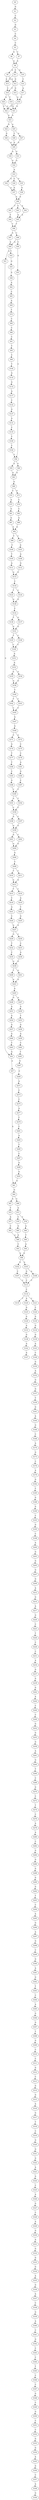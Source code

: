 strict digraph  {
	S0 -> S1 [ label = G ];
	S1 -> S2 [ label = C ];
	S2 -> S3 [ label = G ];
	S3 -> S4 [ label = C ];
	S4 -> S5 [ label = C ];
	S5 -> S6 [ label = A ];
	S5 -> S7 [ label = C ];
	S6 -> S8 [ label = A ];
	S7 -> S8 [ label = A ];
	S8 -> S9 [ label = A ];
	S8 -> S10 [ label = G ];
	S8 -> S11 [ label = C ];
	S9 -> S12 [ label = G ];
	S9 -> S13 [ label = A ];
	S10 -> S14 [ label = C ];
	S11 -> S12 [ label = G ];
	S11 -> S13 [ label = A ];
	S12 -> S15 [ label = G ];
	S12 -> S16 [ label = C ];
	S13 -> S16 [ label = C ];
	S14 -> S17 [ label = A ];
	S15 -> S18 [ label = G ];
	S16 -> S19 [ label = T ];
	S16 -> S20 [ label = A ];
	S17 -> S18 [ label = G ];
	S18 -> S21 [ label = G ];
	S18 -> S22 [ label = C ];
	S19 -> S21 [ label = G ];
	S20 -> S22 [ label = C ];
	S20 -> S21 [ label = G ];
	S21 -> S23 [ label = A ];
	S22 -> S23 [ label = A ];
	S23 -> S24 [ label = G ];
	S23 -> S25 [ label = A ];
	S24 -> S26 [ label = G ];
	S25 -> S27 [ label = A ];
	S25 -> S28 [ label = C ];
	S26 -> S29 [ label = A ];
	S27 -> S29 [ label = A ];
	S28 -> S29 [ label = A ];
	S29 -> S30 [ label = A ];
	S29 -> S31 [ label = G ];
	S30 -> S32 [ label = G ];
	S31 -> S32 [ label = G ];
	S32 -> S33 [ label = A ];
	S33 -> S34 [ label = A ];
	S33 -> S35 [ label = G ];
	S33 -> S36 [ label = C ];
	S34 -> S37 [ label = A ];
	S35 -> S38 [ label = G ];
	S36 -> S37 [ label = A ];
	S37 -> S40 [ label = A ];
	S38 -> S40 [ label = A ];
	S40 -> S41 [ label = T ];
	S40 -> S42 [ label = A ];
	S40 -> S43 [ label = C ];
	S41 -> S44 [ label = T ];
	S42 -> S45 [ label = A ];
	S43 -> S45 [ label = A ];
	S44 -> S46 [ label = T ];
	S45 -> S46 [ label = T ];
	S46 -> S47 [ label = A ];
	S46 -> S48 [ label = C ];
	S47 -> S49 [ label = A ];
	S48 -> S50 [ label = C ];
	S48 -> S49 [ label = A ];
	S49 -> S51 [ label = A ];
	S49 -> S52 [ label = T ];
	S50 -> S53 [ label = G ];
	S51 -> S54 [ label = G ];
	S52 -> S55 [ label = G ];
	S53 -> S56 [ label = C ];
	S54 -> S57 [ label = A ];
	S55 -> S58 [ label = G ];
	S56 -> S59 [ label = A ];
	S56 -> S60 [ label = G ];
	S57 -> S61 [ label = A ];
	S58 -> S62 [ label = A ];
	S59 -> S63 [ label = A ];
	S60 -> S63 [ label = A ];
	S61 -> S64 [ label = G ];
	S62 -> S65 [ label = C ];
	S63 -> S66 [ label = G ];
	S64 -> S67 [ label = A ];
	S64 -> S68 [ label = G ];
	S65 -> S69 [ label = A ];
	S66 -> S70 [ label = C ];
	S66 -> S71 [ label = G ];
	S67 -> S72 [ label = T ];
	S68 -> S73 [ label = A ];
	S69 -> S74 [ label = T ];
	S70 -> S75 [ label = A ];
	S71 -> S76 [ label = C ];
	S72 -> S77 [ label = A ];
	S73 -> S78 [ label = T ];
	S73 -> S79 [ label = C ];
	S74 -> S80 [ label = C ];
	S75 -> S81 [ label = G ];
	S76 -> S82 [ label = C ];
	S77 -> S83 [ label = C ];
	S78 -> S84 [ label = A ];
	S79 -> S85 [ label = G ];
	S80 -> S86 [ label = C ];
	S81 -> S87 [ label = G ];
	S82 -> S88 [ label = A ];
	S83 -> S89 [ label = A ];
	S84 -> S90 [ label = T ];
	S85 -> S89 [ label = A ];
	S86 -> S91 [ label = C ];
	S87 -> S92 [ label = A ];
	S88 -> S92 [ label = A ];
	S89 -> S93 [ label = C ];
	S90 -> S94 [ label = A ];
	S91 -> S95 [ label = T ];
	S92 -> S96 [ label = T ];
	S92 -> S97 [ label = C ];
	S93 -> S98 [ label = A ];
	S94 -> S98 [ label = A ];
	S95 -> S99 [ label = C ];
	S96 -> S100 [ label = C ];
	S97 -> S101 [ label = A ];
	S98 -> S102 [ label = G ];
	S98 -> S103 [ label = A ];
	S99 -> S104 [ label = T ];
	S100 -> S105 [ label = T ];
	S101 -> S106 [ label = A ];
	S102 -> S107 [ label = C ];
	S103 -> S108 [ label = A ];
	S103 -> S109 [ label = G ];
	S104 -> S110 [ label = G ];
	S105 -> S111 [ label = A ];
	S106 -> S112 [ label = G ];
	S107 -> S113 [ label = C ];
	S108 -> S113 [ label = C ];
	S109 -> S113 [ label = C ];
	S110 -> S114 [ label = G ];
	S111 -> S115 [ label = G ];
	S112 -> S115 [ label = G ];
	S113 -> S116 [ label = C ];
	S114 -> S117 [ label = A ];
	S115 -> S118 [ label = C ];
	S116 -> S119 [ label = T ];
	S116 -> S120 [ label = A ];
	S116 -> S121 [ label = C ];
	S117 -> S122 [ label = C ];
	S118 -> S123 [ label = T ];
	S118 -> S124 [ label = C ];
	S120 -> S125 [ label = G ];
	S121 -> S126 [ label = C ];
	S122 -> S127 [ label = G ];
	S123 -> S128 [ label = G ];
	S124 -> S128 [ label = G ];
	S125 -> S129 [ label = G ];
	S126 -> S130 [ label = G ];
	S127 -> S131 [ label = A ];
	S128 -> S132 [ label = C ];
	S129 -> S133 [ label = A ];
	S130 -> S134 [ label = G ];
	S131 -> S135 [ label = C ];
	S132 -> S136 [ label = T ];
	S132 -> S137 [ label = G ];
	S133 -> S138 [ label = G ];
	S134 -> S139 [ label = G ];
	S135 -> S140 [ label = C ];
	S136 -> S141 [ label = G ];
	S137 -> S141 [ label = G ];
	S138 -> S142 [ label = A ];
	S139 -> S143 [ label = A ];
	S140 -> S144 [ label = C ];
	S141 -> S145 [ label = T ];
	S141 -> S146 [ label = C ];
	S142 -> S147 [ label = A ];
	S143 -> S148 [ label = C ];
	S144 -> S56 [ label = C ];
	S145 -> S149 [ label = C ];
	S146 -> S149 [ label = C ];
	S148 -> S150 [ label = G ];
	S149 -> S151 [ label = A ];
	S150 -> S152 [ label = A ];
	S151 -> S153 [ label = A ];
	S152 -> S154 [ label = G ];
	S153 -> S155 [ label = A ];
	S153 -> S156 [ label = G ];
	S154 -> S157 [ label = G ];
	S155 -> S158 [ label = A ];
	S156 -> S158 [ label = A ];
	S157 -> S159 [ label = T ];
	S158 -> S160 [ label = T ];
	S159 -> S161 [ label = G ];
	S160 -> S162 [ label = T ];
	S160 -> S163 [ label = C ];
	S161 -> S164 [ label = A ];
	S162 -> S165 [ label = C ];
	S163 -> S165 [ label = C ];
	S164 -> S166 [ label = G ];
	S165 -> S167 [ label = A ];
	S166 -> S168 [ label = C ];
	S167 -> S169 [ label = G ];
	S168 -> S170 [ label = A ];
	S169 -> S171 [ label = C ];
	S169 -> S172 [ label = G ];
	S170 -> S173 [ label = G ];
	S171 -> S174 [ label = G ];
	S172 -> S175 [ label = C ];
	S173 -> S176 [ label = C ];
	S174 -> S177 [ label = T ];
	S175 -> S178 [ label = C ];
	S176 -> S179 [ label = A ];
	S177 -> S180 [ label = T ];
	S178 -> S181 [ label = A ];
	S179 -> S182 [ label = G ];
	S180 -> S183 [ label = C ];
	S181 -> S184 [ label = G ];
	S182 -> S185 [ label = C ];
	S183 -> S186 [ label = G ];
	S184 -> S187 [ label = C ];
	S185 -> S188 [ label = G ];
	S186 -> S189 [ label = T ];
	S187 -> S189 [ label = T ];
	S188 -> S190 [ label = G ];
	S189 -> S191 [ label = A ];
	S189 -> S192 [ label = T ];
	S190 -> S193 [ label = C ];
	S191 -> S194 [ label = C ];
	S192 -> S194 [ label = C ];
	S193 -> S195 [ label = G ];
	S194 -> S196 [ label = A ];
	S194 -> S197 [ label = C ];
	S195 -> S198 [ label = C ];
	S196 -> S199 [ label = G ];
	S197 -> S199 [ label = G ];
	S198 -> S200 [ label = A ];
	S199 -> S201 [ label = A ];
	S199 -> S202 [ label = C ];
	S200 -> S203 [ label = G ];
	S201 -> S204 [ label = G ];
	S202 -> S204 [ label = G ];
	S203 -> S205 [ label = G ];
	S204 -> S206 [ label = G ];
	S205 -> S207 [ label = G ];
	S206 -> S208 [ label = T ];
	S207 -> S209 [ label = G ];
	S208 -> S210 [ label = T ];
	S208 -> S211 [ label = C ];
	S209 -> S212 [ label = A ];
	S210 -> S213 [ label = A ];
	S211 -> S213 [ label = A ];
	S212 -> S214 [ label = G ];
	S213 -> S215 [ label = T ];
	S213 -> S216 [ label = C ];
	S214 -> S217 [ label = A ];
	S215 -> S218 [ label = C ];
	S216 -> S219 [ label = A ];
	S217 -> S220 [ label = G ];
	S218 -> S221 [ label = G ];
	S219 -> S222 [ label = T ];
	S220 -> S223 [ label = C ];
	S221 -> S224 [ label = C ];
	S222 -> S225 [ label = G ];
	S223 -> S226 [ label = T ];
	S224 -> S227 [ label = A ];
	S225 -> S227 [ label = A ];
	S226 -> S228 [ label = C ];
	S227 -> S229 [ label = G ];
	S227 -> S230 [ label = C ];
	S228 -> S231 [ label = C ];
	S229 -> S232 [ label = T ];
	S230 -> S233 [ label = C ];
	S231 -> S234 [ label = A ];
	S232 -> S235 [ label = C ];
	S233 -> S236 [ label = A ];
	S234 -> S237 [ label = G ];
	S235 -> S238 [ label = G ];
	S236 -> S238 [ label = G ];
	S237 -> S239 [ label = G ];
	S238 -> S240 [ label = T ];
	S238 -> S241 [ label = G ];
	S239 -> S242 [ label = G ];
	S240 -> S243 [ label = A ];
	S241 -> S243 [ label = A ];
	S242 -> S244 [ label = A ];
	S243 -> S245 [ label = A ];
	S244 -> S246 [ label = C ];
	S245 -> S247 [ label = A ];
	S245 -> S248 [ label = G ];
	S246 -> S249 [ label = C ];
	S247 -> S250 [ label = G ];
	S248 -> S251 [ label = A ];
	S249 -> S252 [ label = G ];
	S250 -> S253 [ label = T ];
	S251 -> S254 [ label = A ];
	S252 -> S255 [ label = G ];
	S253 -> S256 [ label = G ];
	S254 -> S257 [ label = G ];
	S255 -> S258 [ label = G ];
	S256 -> S259 [ label = A ];
	S257 -> S260 [ label = A ];
	S258 -> S261 [ label = A ];
	S259 -> S262 [ label = C ];
	S260 -> S263 [ label = T ];
	S261 -> S264 [ label = G ];
	S262 -> S265 [ label = T ];
	S263 -> S54 [ label = G ];
	S264 -> S266 [ label = T ];
	S265 -> S267 [ label = G ];
	S266 -> S268 [ label = C ];
	S267 -> S269 [ label = C ];
	S268 -> S270 [ label = G ];
	S269 -> S271 [ label = A ];
	S270 -> S272 [ label = C ];
	S271 -> S273 [ label = C ];
	S272 -> S274 [ label = T ];
	S273 -> S275 [ label = C ];
	S274 -> S276 [ label = C ];
	S275 -> S277 [ label = A ];
	S276 -> S278 [ label = A ];
	S277 -> S279 [ label = C ];
	S278 -> S280 [ label = A ];
	S279 -> S281 [ label = C ];
	S280 -> S282 [ label = C ];
	S281 -> S283 [ label = A ];
	S282 -> S284 [ label = G ];
	S283 -> S285 [ label = T ];
	S284 -> S286 [ label = G ];
	S285 -> S287 [ label = C ];
	S286 -> S288 [ label = G ];
	S287 -> S289 [ label = A ];
	S288 -> S290 [ label = G ];
	S289 -> S291 [ label = G ];
	S290 -> S292 [ label = G ];
	S291 -> S61 [ label = A ];
	S292 -> S293 [ label = T ];
	S293 -> S294 [ label = C ];
	S294 -> S295 [ label = A ];
	S295 -> S296 [ label = G ];
	S296 -> S297 [ label = A ];
	S297 -> S298 [ label = G ];
	S298 -> S299 [ label = C ];
	S299 -> S300 [ label = G ];
	S300 -> S301 [ label = A ];
	S301 -> S302 [ label = G ];
	S302 -> S303 [ label = T ];
	S303 -> S304 [ label = C ];
	S304 -> S305 [ label = A ];
	S305 -> S306 [ label = G ];
	S306 -> S307 [ label = G ];
	S307 -> S308 [ label = T ];
	S308 -> S309 [ label = G ];
	S309 -> S310 [ label = C ];
	S310 -> S311 [ label = C ];
	S311 -> S312 [ label = G ];
	S312 -> S313 [ label = C ];
	S313 -> S314 [ label = G ];
	S314 -> S315 [ label = G ];
	S315 -> S316 [ label = A ];
	S316 -> S317 [ label = G ];
	S317 -> S318 [ label = T ];
	S318 -> S319 [ label = C ];
	S319 -> S320 [ label = G ];
	S320 -> S321 [ label = G ];
	S321 -> S322 [ label = G ];
	S322 -> S323 [ label = A ];
	S323 -> S324 [ label = G ];
	S324 -> S325 [ label = C ];
	S325 -> S326 [ label = A ];
	S326 -> S327 [ label = G ];
	S327 -> S328 [ label = C ];
	S328 -> S329 [ label = A ];
	S329 -> S330 [ label = G ];
	S330 -> S331 [ label = A ];
	S331 -> S332 [ label = G ];
	S332 -> S333 [ label = G ];
	S333 -> S334 [ label = G ];
	S334 -> S335 [ label = A ];
	S335 -> S336 [ label = G ];
	S336 -> S337 [ label = A ];
	S337 -> S338 [ label = C ];
	S338 -> S339 [ label = G ];
	S339 -> S340 [ label = A ];
	S340 -> S341 [ label = C ];
	S341 -> S342 [ label = G ];
	S342 -> S343 [ label = C ];
	S343 -> S344 [ label = C ];
	S344 -> S345 [ label = T ];
	S345 -> S346 [ label = C ];
	S346 -> S347 [ label = C ];
	S347 -> S348 [ label = G ];
	S348 -> S349 [ label = C ];
	S349 -> S350 [ label = G ];
	S350 -> S351 [ label = C ];
	S351 -> S352 [ label = C ];
	S352 -> S353 [ label = G ];
	S353 -> S354 [ label = G ];
	S354 -> S355 [ label = A ];
	S355 -> S356 [ label = G ];
	S356 -> S357 [ label = C ];
	S357 -> S358 [ label = A ];
	S358 -> S359 [ label = G ];
}

